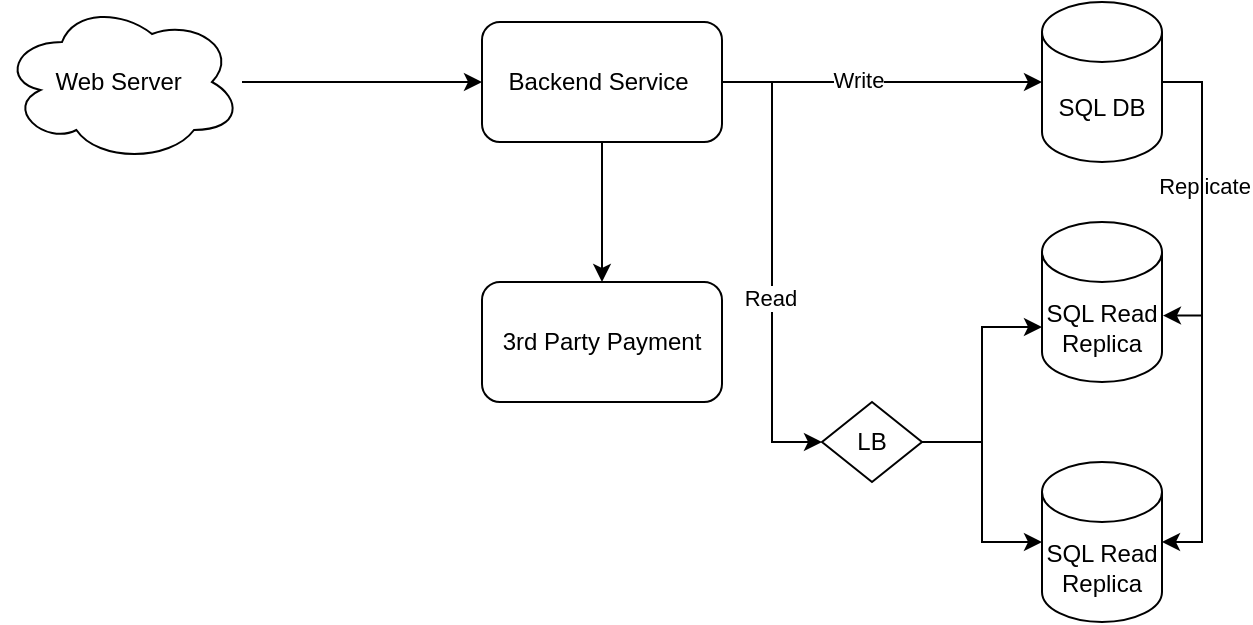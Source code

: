 <mxfile version="14.6.9" type="github">
  <diagram id="h7-cDQ5xOd-VwKGRXVBt" name="Page-1">
    <mxGraphModel dx="1138" dy="627" grid="1" gridSize="10" guides="1" tooltips="1" connect="1" arrows="1" fold="1" page="1" pageScale="1" pageWidth="850" pageHeight="1100" math="0" shadow="0">
      <root>
        <mxCell id="0" />
        <mxCell id="1" parent="0" />
        <mxCell id="DWBVN1jV-IiaQYZfvSmQ-4" style="edgeStyle=orthogonalEdgeStyle;rounded=0;orthogonalLoop=1;jettySize=auto;html=1;" edge="1" parent="1" source="DWBVN1jV-IiaQYZfvSmQ-1" target="DWBVN1jV-IiaQYZfvSmQ-3">
          <mxGeometry relative="1" as="geometry" />
        </mxCell>
        <mxCell id="DWBVN1jV-IiaQYZfvSmQ-1" value="Web Server&amp;nbsp;" style="ellipse;shape=cloud;whiteSpace=wrap;html=1;" vertex="1" parent="1">
          <mxGeometry x="50" y="270" width="120" height="80" as="geometry" />
        </mxCell>
        <mxCell id="DWBVN1jV-IiaQYZfvSmQ-6" style="edgeStyle=orthogonalEdgeStyle;rounded=0;orthogonalLoop=1;jettySize=auto;html=1;" edge="1" parent="1" source="DWBVN1jV-IiaQYZfvSmQ-3" target="DWBVN1jV-IiaQYZfvSmQ-5">
          <mxGeometry relative="1" as="geometry" />
        </mxCell>
        <mxCell id="DWBVN1jV-IiaQYZfvSmQ-9" value="Write" style="edgeLabel;html=1;align=center;verticalAlign=middle;resizable=0;points=[];" vertex="1" connectable="0" parent="DWBVN1jV-IiaQYZfvSmQ-6">
          <mxGeometry x="-0.15" y="1" relative="1" as="geometry">
            <mxPoint as="offset" />
          </mxGeometry>
        </mxCell>
        <mxCell id="DWBVN1jV-IiaQYZfvSmQ-8" style="edgeStyle=orthogonalEdgeStyle;rounded=0;orthogonalLoop=1;jettySize=auto;html=1;entryX=0.5;entryY=0;entryDx=0;entryDy=0;" edge="1" parent="1" source="DWBVN1jV-IiaQYZfvSmQ-3" target="DWBVN1jV-IiaQYZfvSmQ-7">
          <mxGeometry relative="1" as="geometry" />
        </mxCell>
        <mxCell id="DWBVN1jV-IiaQYZfvSmQ-24" style="edgeStyle=orthogonalEdgeStyle;rounded=0;orthogonalLoop=1;jettySize=auto;html=1;entryX=0;entryY=0.5;entryDx=0;entryDy=0;" edge="1" parent="1" source="DWBVN1jV-IiaQYZfvSmQ-3" target="DWBVN1jV-IiaQYZfvSmQ-21">
          <mxGeometry relative="1" as="geometry" />
        </mxCell>
        <mxCell id="DWBVN1jV-IiaQYZfvSmQ-25" value="Read" style="edgeLabel;html=1;align=center;verticalAlign=middle;resizable=0;points=[];" vertex="1" connectable="0" parent="DWBVN1jV-IiaQYZfvSmQ-24">
          <mxGeometry x="0.158" y="-1" relative="1" as="geometry">
            <mxPoint as="offset" />
          </mxGeometry>
        </mxCell>
        <mxCell id="DWBVN1jV-IiaQYZfvSmQ-3" value="Backend Service&amp;nbsp;" style="rounded=1;whiteSpace=wrap;html=1;" vertex="1" parent="1">
          <mxGeometry x="290" y="280" width="120" height="60" as="geometry" />
        </mxCell>
        <mxCell id="DWBVN1jV-IiaQYZfvSmQ-16" style="edgeStyle=orthogonalEdgeStyle;rounded=0;orthogonalLoop=1;jettySize=auto;html=1;entryX=1.008;entryY=0.585;entryDx=0;entryDy=0;entryPerimeter=0;exitX=1;exitY=0.5;exitDx=0;exitDy=0;exitPerimeter=0;" edge="1" parent="1" source="DWBVN1jV-IiaQYZfvSmQ-5" target="DWBVN1jV-IiaQYZfvSmQ-15">
          <mxGeometry relative="1" as="geometry" />
        </mxCell>
        <mxCell id="DWBVN1jV-IiaQYZfvSmQ-17" value="Replicate" style="edgeLabel;html=1;align=center;verticalAlign=middle;resizable=0;points=[];" vertex="1" connectable="0" parent="DWBVN1jV-IiaQYZfvSmQ-16">
          <mxGeometry x="-0.079" y="1" relative="1" as="geometry">
            <mxPoint as="offset" />
          </mxGeometry>
        </mxCell>
        <mxCell id="DWBVN1jV-IiaQYZfvSmQ-20" style="edgeStyle=orthogonalEdgeStyle;rounded=0;orthogonalLoop=1;jettySize=auto;html=1;entryX=1;entryY=0.5;entryDx=0;entryDy=0;entryPerimeter=0;" edge="1" parent="1" source="DWBVN1jV-IiaQYZfvSmQ-5" target="DWBVN1jV-IiaQYZfvSmQ-19">
          <mxGeometry relative="1" as="geometry">
            <Array as="points">
              <mxPoint x="650" y="310" />
              <mxPoint x="650" y="540" />
            </Array>
          </mxGeometry>
        </mxCell>
        <mxCell id="DWBVN1jV-IiaQYZfvSmQ-5" value="SQL DB" style="shape=cylinder3;whiteSpace=wrap;html=1;boundedLbl=1;backgroundOutline=1;size=15;" vertex="1" parent="1">
          <mxGeometry x="570" y="270" width="60" height="80" as="geometry" />
        </mxCell>
        <mxCell id="DWBVN1jV-IiaQYZfvSmQ-7" value="3rd Party Payment" style="rounded=1;whiteSpace=wrap;html=1;" vertex="1" parent="1">
          <mxGeometry x="290" y="410" width="120" height="60" as="geometry" />
        </mxCell>
        <mxCell id="DWBVN1jV-IiaQYZfvSmQ-15" value="SQL Read Replica" style="shape=cylinder3;whiteSpace=wrap;html=1;boundedLbl=1;backgroundOutline=1;size=15;" vertex="1" parent="1">
          <mxGeometry x="570" y="380" width="60" height="80" as="geometry" />
        </mxCell>
        <mxCell id="DWBVN1jV-IiaQYZfvSmQ-19" value="SQL Read Replica" style="shape=cylinder3;whiteSpace=wrap;html=1;boundedLbl=1;backgroundOutline=1;size=15;" vertex="1" parent="1">
          <mxGeometry x="570" y="500" width="60" height="80" as="geometry" />
        </mxCell>
        <mxCell id="DWBVN1jV-IiaQYZfvSmQ-22" style="edgeStyle=orthogonalEdgeStyle;rounded=0;orthogonalLoop=1;jettySize=auto;html=1;entryX=0;entryY=0;entryDx=0;entryDy=52.5;entryPerimeter=0;" edge="1" parent="1" source="DWBVN1jV-IiaQYZfvSmQ-21" target="DWBVN1jV-IiaQYZfvSmQ-15">
          <mxGeometry relative="1" as="geometry" />
        </mxCell>
        <mxCell id="DWBVN1jV-IiaQYZfvSmQ-23" style="edgeStyle=orthogonalEdgeStyle;rounded=0;orthogonalLoop=1;jettySize=auto;html=1;" edge="1" parent="1" source="DWBVN1jV-IiaQYZfvSmQ-21" target="DWBVN1jV-IiaQYZfvSmQ-19">
          <mxGeometry relative="1" as="geometry" />
        </mxCell>
        <mxCell id="DWBVN1jV-IiaQYZfvSmQ-21" value="LB" style="rhombus;whiteSpace=wrap;html=1;" vertex="1" parent="1">
          <mxGeometry x="460" y="470" width="50" height="40" as="geometry" />
        </mxCell>
      </root>
    </mxGraphModel>
  </diagram>
</mxfile>
